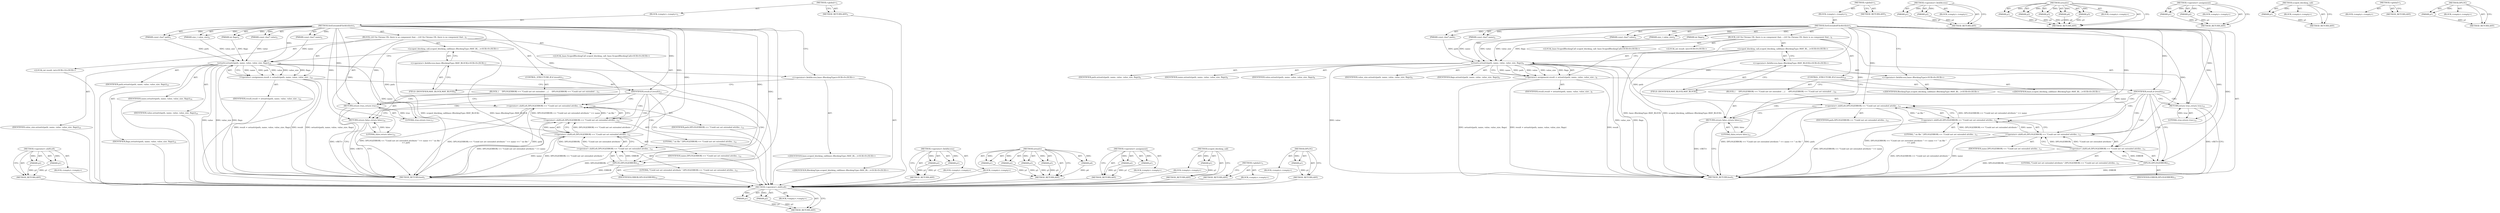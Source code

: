 digraph "DPLOG" {
vulnerable_101 [label=<(METHOD,&lt;operator&gt;.shiftLeft)>];
vulnerable_102 [label=<(PARAM,p1)>];
vulnerable_103 [label=<(PARAM,p2)>];
vulnerable_104 [label=<(BLOCK,&lt;empty&gt;,&lt;empty&gt;)>];
vulnerable_105 [label=<(METHOD_RETURN,ANY)>];
vulnerable_6 [label=<(METHOD,&lt;global&gt;)<SUB>1</SUB>>];
vulnerable_7 [label=<(BLOCK,&lt;empty&gt;,&lt;empty&gt;)<SUB>1</SUB>>];
vulnerable_8 [label=<(METHOD,SetExtendedFileAttribute)<SUB>1</SUB>>];
vulnerable_9 [label=<(PARAM,const char* path)<SUB>1</SUB>>];
vulnerable_10 [label=<(PARAM,const char* name)<SUB>2</SUB>>];
vulnerable_11 [label=<(PARAM,const char* value)<SUB>3</SUB>>];
vulnerable_12 [label=<(PARAM,size_t value_size)<SUB>4</SUB>>];
vulnerable_13 [label=<(PARAM,int flags)<SUB>5</SUB>>];
vulnerable_14 [label=<(BLOCK,{
//// On Chrome OS, there is no component that...,{
//// On Chrome OS, there is no component that...)<SUB>5</SUB>>];
vulnerable_15 [label="<(LOCAL,base.ScopedBlockingCall scoped_blocking_call: base.ScopedBlockingCall)<SUB>8</SUB>>"];
vulnerable_16 [label="<(scoped_blocking_call,scoped_blocking_call(base::BlockingType::MAY_BL...)<SUB>8</SUB>>"];
vulnerable_17 [label="<(&lt;operator&gt;.fieldAccess,base::BlockingType::MAY_BLOCK)<SUB>8</SUB>>"];
vulnerable_18 [label="<(&lt;operator&gt;.fieldAccess,base::BlockingType)<SUB>8</SUB>>"];
vulnerable_19 [label="<(IDENTIFIER,base,scoped_blocking_call(base::BlockingType::MAY_BL...)<SUB>8</SUB>>"];
vulnerable_20 [label="<(IDENTIFIER,BlockingType,scoped_blocking_call(base::BlockingType::MAY_BL...)<SUB>8</SUB>>"];
vulnerable_21 [label=<(FIELD_IDENTIFIER,MAY_BLOCK,MAY_BLOCK)<SUB>8</SUB>>];
vulnerable_22 [label="<(LOCAL,int result: int)<SUB>9</SUB>>"];
vulnerable_23 [label=<(&lt;operator&gt;.assignment,result = setxattr(path, name, value, value_size...)<SUB>9</SUB>>];
vulnerable_24 [label=<(IDENTIFIER,result,result = setxattr(path, name, value, value_size...)<SUB>9</SUB>>];
vulnerable_25 [label=<(setxattr,setxattr(path, name, value, value_size, flags))<SUB>9</SUB>>];
vulnerable_26 [label=<(IDENTIFIER,path,setxattr(path, name, value, value_size, flags))<SUB>9</SUB>>];
vulnerable_27 [label=<(IDENTIFIER,name,setxattr(path, name, value, value_size, flags))<SUB>9</SUB>>];
vulnerable_28 [label=<(IDENTIFIER,value,setxattr(path, name, value, value_size, flags))<SUB>9</SUB>>];
vulnerable_29 [label=<(IDENTIFIER,value_size,setxattr(path, name, value, value_size, flags))<SUB>9</SUB>>];
vulnerable_30 [label=<(IDENTIFIER,flags,setxattr(path, name, value, value_size, flags))<SUB>9</SUB>>];
vulnerable_31 [label=<(CONTROL_STRUCTURE,IF,if (result))<SUB>10</SUB>>];
vulnerable_32 [label=<(IDENTIFIER,result,if (result))<SUB>10</SUB>>];
vulnerable_33 [label=<(BLOCK,{
     DPLOG(ERROR) &lt;&lt; &quot;Could not set extended ...,{
     DPLOG(ERROR) &lt;&lt; &quot;Could not set extended ...)<SUB>10</SUB>>];
vulnerable_34 [label=<(&lt;operator&gt;.shiftLeft,DPLOG(ERROR) &lt;&lt; &quot;Could not set extended attribu...)<SUB>11</SUB>>];
vulnerable_35 [label=<(&lt;operator&gt;.shiftLeft,DPLOG(ERROR) &lt;&lt; &quot;Could not set extended attribu...)<SUB>11</SUB>>];
vulnerable_36 [label=<(&lt;operator&gt;.shiftLeft,DPLOG(ERROR) &lt;&lt; &quot;Could not set extended attribu...)<SUB>11</SUB>>];
vulnerable_37 [label=<(&lt;operator&gt;.shiftLeft,DPLOG(ERROR) &lt;&lt; &quot;Could not set extended attribu...)<SUB>11</SUB>>];
vulnerable_38 [label=<(DPLOG,DPLOG(ERROR))<SUB>11</SUB>>];
vulnerable_39 [label=<(IDENTIFIER,ERROR,DPLOG(ERROR))<SUB>11</SUB>>];
vulnerable_40 [label=<(LITERAL,&quot;Could not set extended attribute &quot;,DPLOG(ERROR) &lt;&lt; &quot;Could not set extended attribu...)<SUB>11</SUB>>];
vulnerable_41 [label=<(IDENTIFIER,name,DPLOG(ERROR) &lt;&lt; &quot;Could not set extended attribu...)<SUB>11</SUB>>];
vulnerable_42 [label=<(LITERAL,&quot; on file &quot;,DPLOG(ERROR) &lt;&lt; &quot;Could not set extended attribu...)<SUB>11</SUB>>];
vulnerable_43 [label=<(IDENTIFIER,path,DPLOG(ERROR) &lt;&lt; &quot;Could not set extended attribu...)<SUB>12</SUB>>];
vulnerable_44 [label=<(RETURN,return false;,return false;)<SUB>13</SUB>>];
vulnerable_45 [label=<(LITERAL,false,return false;)<SUB>13</SUB>>];
vulnerable_46 [label=<(RETURN,return true;,return true;)<SUB>15</SUB>>];
vulnerable_47 [label=<(LITERAL,true,return true;)<SUB>15</SUB>>];
vulnerable_48 [label=<(METHOD_RETURN,bool)<SUB>1</SUB>>];
vulnerable_50 [label=<(METHOD_RETURN,ANY)<SUB>1</SUB>>];
vulnerable_83 [label=<(METHOD,&lt;operator&gt;.fieldAccess)>];
vulnerable_84 [label=<(PARAM,p1)>];
vulnerable_85 [label=<(PARAM,p2)>];
vulnerable_86 [label=<(BLOCK,&lt;empty&gt;,&lt;empty&gt;)>];
vulnerable_87 [label=<(METHOD_RETURN,ANY)>];
vulnerable_93 [label=<(METHOD,setxattr)>];
vulnerable_94 [label=<(PARAM,p1)>];
vulnerable_95 [label=<(PARAM,p2)>];
vulnerable_96 [label=<(PARAM,p3)>];
vulnerable_97 [label=<(PARAM,p4)>];
vulnerable_98 [label=<(PARAM,p5)>];
vulnerable_99 [label=<(BLOCK,&lt;empty&gt;,&lt;empty&gt;)>];
vulnerable_100 [label=<(METHOD_RETURN,ANY)>];
vulnerable_88 [label=<(METHOD,&lt;operator&gt;.assignment)>];
vulnerable_89 [label=<(PARAM,p1)>];
vulnerable_90 [label=<(PARAM,p2)>];
vulnerable_91 [label=<(BLOCK,&lt;empty&gt;,&lt;empty&gt;)>];
vulnerable_92 [label=<(METHOD_RETURN,ANY)>];
vulnerable_79 [label=<(METHOD,scoped_blocking_call)>];
vulnerable_80 [label=<(PARAM,p1)>];
vulnerable_81 [label=<(BLOCK,&lt;empty&gt;,&lt;empty&gt;)>];
vulnerable_82 [label=<(METHOD_RETURN,ANY)>];
vulnerable_73 [label=<(METHOD,&lt;global&gt;)<SUB>1</SUB>>];
vulnerable_74 [label=<(BLOCK,&lt;empty&gt;,&lt;empty&gt;)>];
vulnerable_75 [label=<(METHOD_RETURN,ANY)>];
vulnerable_106 [label=<(METHOD,DPLOG)>];
vulnerable_107 [label=<(PARAM,p1)>];
vulnerable_108 [label=<(BLOCK,&lt;empty&gt;,&lt;empty&gt;)>];
vulnerable_109 [label=<(METHOD_RETURN,ANY)>];
fixed_101 [label=<(METHOD,&lt;operator&gt;.shiftLeft)>];
fixed_102 [label=<(PARAM,p1)>];
fixed_103 [label=<(PARAM,p2)>];
fixed_104 [label=<(BLOCK,&lt;empty&gt;,&lt;empty&gt;)>];
fixed_105 [label=<(METHOD_RETURN,ANY)>];
fixed_6 [label=<(METHOD,&lt;global&gt;)<SUB>1</SUB>>];
fixed_7 [label=<(BLOCK,&lt;empty&gt;,&lt;empty&gt;)<SUB>1</SUB>>];
fixed_8 [label=<(METHOD,SetExtendedFileAttribute)<SUB>1</SUB>>];
fixed_9 [label=<(PARAM,const char* path)<SUB>1</SUB>>];
fixed_10 [label=<(PARAM,const char* name)<SUB>2</SUB>>];
fixed_11 [label=<(PARAM,const char* value)<SUB>3</SUB>>];
fixed_12 [label=<(PARAM,size_t value_size)<SUB>4</SUB>>];
fixed_13 [label=<(PARAM,int flags)<SUB>5</SUB>>];
fixed_14 [label=<(BLOCK,{
//// On Chrome OS, there is no component that...,{
//// On Chrome OS, there is no component that...)<SUB>5</SUB>>];
fixed_15 [label="<(LOCAL,base.ScopedBlockingCall scoped_blocking_call: base.ScopedBlockingCall)<SUB>9</SUB>>"];
fixed_16 [label="<(scoped_blocking_call,scoped_blocking_call(base::BlockingType::MAY_BL...)<SUB>9</SUB>>"];
fixed_17 [label="<(&lt;operator&gt;.fieldAccess,base::BlockingType::MAY_BLOCK)<SUB>9</SUB>>"];
fixed_18 [label="<(&lt;operator&gt;.fieldAccess,base::BlockingType)<SUB>9</SUB>>"];
fixed_19 [label="<(IDENTIFIER,base,scoped_blocking_call(base::BlockingType::MAY_BL...)<SUB>9</SUB>>"];
fixed_20 [label="<(IDENTIFIER,BlockingType,scoped_blocking_call(base::BlockingType::MAY_BL...)<SUB>9</SUB>>"];
fixed_21 [label=<(FIELD_IDENTIFIER,MAY_BLOCK,MAY_BLOCK)<SUB>9</SUB>>];
fixed_22 [label="<(LOCAL,int result: int)<SUB>10</SUB>>"];
fixed_23 [label=<(&lt;operator&gt;.assignment,result = setxattr(path, name, value, value_size...)<SUB>10</SUB>>];
fixed_24 [label=<(IDENTIFIER,result,result = setxattr(path, name, value, value_size...)<SUB>10</SUB>>];
fixed_25 [label=<(setxattr,setxattr(path, name, value, value_size, flags))<SUB>10</SUB>>];
fixed_26 [label=<(IDENTIFIER,path,setxattr(path, name, value, value_size, flags))<SUB>10</SUB>>];
fixed_27 [label=<(IDENTIFIER,name,setxattr(path, name, value, value_size, flags))<SUB>10</SUB>>];
fixed_28 [label=<(IDENTIFIER,value,setxattr(path, name, value, value_size, flags))<SUB>10</SUB>>];
fixed_29 [label=<(IDENTIFIER,value_size,setxattr(path, name, value, value_size, flags))<SUB>10</SUB>>];
fixed_30 [label=<(IDENTIFIER,flags,setxattr(path, name, value, value_size, flags))<SUB>10</SUB>>];
fixed_31 [label=<(CONTROL_STRUCTURE,IF,if (result))<SUB>11</SUB>>];
fixed_32 [label=<(IDENTIFIER,result,if (result))<SUB>11</SUB>>];
fixed_33 [label=<(BLOCK,{
     DPLOG(ERROR) &lt;&lt; &quot;Could not set extended ...,{
     DPLOG(ERROR) &lt;&lt; &quot;Could not set extended ...)<SUB>11</SUB>>];
fixed_34 [label=<(&lt;operator&gt;.shiftLeft,DPLOG(ERROR) &lt;&lt; &quot;Could not set extended attribu...)<SUB>12</SUB>>];
fixed_35 [label=<(&lt;operator&gt;.shiftLeft,DPLOG(ERROR) &lt;&lt; &quot;Could not set extended attribu...)<SUB>12</SUB>>];
fixed_36 [label=<(&lt;operator&gt;.shiftLeft,DPLOG(ERROR) &lt;&lt; &quot;Could not set extended attribu...)<SUB>12</SUB>>];
fixed_37 [label=<(&lt;operator&gt;.shiftLeft,DPLOG(ERROR) &lt;&lt; &quot;Could not set extended attribu...)<SUB>12</SUB>>];
fixed_38 [label=<(DPLOG,DPLOG(ERROR))<SUB>12</SUB>>];
fixed_39 [label=<(IDENTIFIER,ERROR,DPLOG(ERROR))<SUB>12</SUB>>];
fixed_40 [label=<(LITERAL,&quot;Could not set extended attribute &quot;,DPLOG(ERROR) &lt;&lt; &quot;Could not set extended attribu...)<SUB>12</SUB>>];
fixed_41 [label=<(IDENTIFIER,name,DPLOG(ERROR) &lt;&lt; &quot;Could not set extended attribu...)<SUB>12</SUB>>];
fixed_42 [label=<(LITERAL,&quot; on file &quot;,DPLOG(ERROR) &lt;&lt; &quot;Could not set extended attribu...)<SUB>12</SUB>>];
fixed_43 [label=<(IDENTIFIER,path,DPLOG(ERROR) &lt;&lt; &quot;Could not set extended attribu...)<SUB>13</SUB>>];
fixed_44 [label=<(RETURN,return false;,return false;)<SUB>14</SUB>>];
fixed_45 [label=<(LITERAL,false,return false;)<SUB>14</SUB>>];
fixed_46 [label=<(RETURN,return true;,return true;)<SUB>17</SUB>>];
fixed_47 [label=<(LITERAL,true,return true;)<SUB>17</SUB>>];
fixed_48 [label=<(METHOD_RETURN,bool)<SUB>1</SUB>>];
fixed_50 [label=<(METHOD_RETURN,ANY)<SUB>1</SUB>>];
fixed_83 [label=<(METHOD,&lt;operator&gt;.fieldAccess)>];
fixed_84 [label=<(PARAM,p1)>];
fixed_85 [label=<(PARAM,p2)>];
fixed_86 [label=<(BLOCK,&lt;empty&gt;,&lt;empty&gt;)>];
fixed_87 [label=<(METHOD_RETURN,ANY)>];
fixed_93 [label=<(METHOD,setxattr)>];
fixed_94 [label=<(PARAM,p1)>];
fixed_95 [label=<(PARAM,p2)>];
fixed_96 [label=<(PARAM,p3)>];
fixed_97 [label=<(PARAM,p4)>];
fixed_98 [label=<(PARAM,p5)>];
fixed_99 [label=<(BLOCK,&lt;empty&gt;,&lt;empty&gt;)>];
fixed_100 [label=<(METHOD_RETURN,ANY)>];
fixed_88 [label=<(METHOD,&lt;operator&gt;.assignment)>];
fixed_89 [label=<(PARAM,p1)>];
fixed_90 [label=<(PARAM,p2)>];
fixed_91 [label=<(BLOCK,&lt;empty&gt;,&lt;empty&gt;)>];
fixed_92 [label=<(METHOD_RETURN,ANY)>];
fixed_79 [label=<(METHOD,scoped_blocking_call)>];
fixed_80 [label=<(PARAM,p1)>];
fixed_81 [label=<(BLOCK,&lt;empty&gt;,&lt;empty&gt;)>];
fixed_82 [label=<(METHOD_RETURN,ANY)>];
fixed_73 [label=<(METHOD,&lt;global&gt;)<SUB>1</SUB>>];
fixed_74 [label=<(BLOCK,&lt;empty&gt;,&lt;empty&gt;)>];
fixed_75 [label=<(METHOD_RETURN,ANY)>];
fixed_106 [label=<(METHOD,DPLOG)>];
fixed_107 [label=<(PARAM,p1)>];
fixed_108 [label=<(BLOCK,&lt;empty&gt;,&lt;empty&gt;)>];
fixed_109 [label=<(METHOD_RETURN,ANY)>];
vulnerable_101 -> vulnerable_102  [key=0, label="AST: "];
vulnerable_101 -> vulnerable_102  [key=1, label="DDG: "];
vulnerable_101 -> vulnerable_104  [key=0, label="AST: "];
vulnerable_101 -> vulnerable_103  [key=0, label="AST: "];
vulnerable_101 -> vulnerable_103  [key=1, label="DDG: "];
vulnerable_101 -> vulnerable_105  [key=0, label="AST: "];
vulnerable_101 -> vulnerable_105  [key=1, label="CFG: "];
vulnerable_102 -> vulnerable_105  [key=0, label="DDG: p1"];
vulnerable_103 -> vulnerable_105  [key=0, label="DDG: p2"];
vulnerable_6 -> vulnerable_7  [key=0, label="AST: "];
vulnerable_6 -> vulnerable_50  [key=0, label="AST: "];
vulnerable_6 -> vulnerable_50  [key=1, label="CFG: "];
vulnerable_7 -> vulnerable_8  [key=0, label="AST: "];
vulnerable_8 -> vulnerable_9  [key=0, label="AST: "];
vulnerable_8 -> vulnerable_9  [key=1, label="DDG: "];
vulnerable_8 -> vulnerable_10  [key=0, label="AST: "];
vulnerable_8 -> vulnerable_10  [key=1, label="DDG: "];
vulnerable_8 -> vulnerable_11  [key=0, label="AST: "];
vulnerable_8 -> vulnerable_11  [key=1, label="DDG: "];
vulnerable_8 -> vulnerable_12  [key=0, label="AST: "];
vulnerable_8 -> vulnerable_12  [key=1, label="DDG: "];
vulnerable_8 -> vulnerable_13  [key=0, label="AST: "];
vulnerable_8 -> vulnerable_13  [key=1, label="DDG: "];
vulnerable_8 -> vulnerable_14  [key=0, label="AST: "];
vulnerable_8 -> vulnerable_48  [key=0, label="AST: "];
vulnerable_8 -> vulnerable_18  [key=0, label="CFG: "];
vulnerable_8 -> vulnerable_46  [key=0, label="DDG: "];
vulnerable_8 -> vulnerable_32  [key=0, label="DDG: "];
vulnerable_8 -> vulnerable_47  [key=0, label="DDG: "];
vulnerable_8 -> vulnerable_25  [key=0, label="DDG: "];
vulnerable_8 -> vulnerable_44  [key=0, label="DDG: "];
vulnerable_8 -> vulnerable_34  [key=0, label="DDG: "];
vulnerable_8 -> vulnerable_45  [key=0, label="DDG: "];
vulnerable_8 -> vulnerable_35  [key=0, label="DDG: "];
vulnerable_8 -> vulnerable_36  [key=0, label="DDG: "];
vulnerable_8 -> vulnerable_37  [key=0, label="DDG: "];
vulnerable_8 -> vulnerable_38  [key=0, label="DDG: "];
vulnerable_9 -> vulnerable_25  [key=0, label="DDG: path"];
vulnerable_10 -> vulnerable_25  [key=0, label="DDG: name"];
vulnerable_11 -> vulnerable_25  [key=0, label="DDG: value"];
vulnerable_12 -> vulnerable_25  [key=0, label="DDG: value_size"];
vulnerable_13 -> vulnerable_25  [key=0, label="DDG: flags"];
vulnerable_14 -> vulnerable_15  [key=0, label="AST: "];
vulnerable_14 -> vulnerable_16  [key=0, label="AST: "];
vulnerable_14 -> vulnerable_22  [key=0, label="AST: "];
vulnerable_14 -> vulnerable_23  [key=0, label="AST: "];
vulnerable_14 -> vulnerable_31  [key=0, label="AST: "];
vulnerable_14 -> vulnerable_46  [key=0, label="AST: "];
vulnerable_16 -> vulnerable_17  [key=0, label="AST: "];
vulnerable_16 -> vulnerable_25  [key=0, label="CFG: "];
vulnerable_16 -> vulnerable_48  [key=0, label="DDG: base::BlockingType::MAY_BLOCK"];
vulnerable_16 -> vulnerable_48  [key=1, label="DDG: scoped_blocking_call(base::BlockingType::MAY_BLOCK)"];
vulnerable_17 -> vulnerable_18  [key=0, label="AST: "];
vulnerable_17 -> vulnerable_21  [key=0, label="AST: "];
vulnerable_17 -> vulnerable_16  [key=0, label="CFG: "];
vulnerable_18 -> vulnerable_19  [key=0, label="AST: "];
vulnerable_18 -> vulnerable_20  [key=0, label="AST: "];
vulnerable_18 -> vulnerable_21  [key=0, label="CFG: "];
vulnerable_21 -> vulnerable_17  [key=0, label="CFG: "];
vulnerable_23 -> vulnerable_24  [key=0, label="AST: "];
vulnerable_23 -> vulnerable_25  [key=0, label="AST: "];
vulnerable_23 -> vulnerable_32  [key=0, label="CFG: "];
vulnerable_23 -> vulnerable_48  [key=0, label="DDG: result"];
vulnerable_23 -> vulnerable_48  [key=1, label="DDG: setxattr(path, name, value, value_size, flags)"];
vulnerable_23 -> vulnerable_48  [key=2, label="DDG: result = setxattr(path, name, value, value_size, flags)"];
vulnerable_25 -> vulnerable_26  [key=0, label="AST: "];
vulnerable_25 -> vulnerable_27  [key=0, label="AST: "];
vulnerable_25 -> vulnerable_28  [key=0, label="AST: "];
vulnerable_25 -> vulnerable_29  [key=0, label="AST: "];
vulnerable_25 -> vulnerable_30  [key=0, label="AST: "];
vulnerable_25 -> vulnerable_23  [key=0, label="CFG: "];
vulnerable_25 -> vulnerable_23  [key=1, label="DDG: name"];
vulnerable_25 -> vulnerable_23  [key=2, label="DDG: path"];
vulnerable_25 -> vulnerable_23  [key=3, label="DDG: value"];
vulnerable_25 -> vulnerable_23  [key=4, label="DDG: value_size"];
vulnerable_25 -> vulnerable_23  [key=5, label="DDG: flags"];
vulnerable_25 -> vulnerable_48  [key=0, label="DDG: value"];
vulnerable_25 -> vulnerable_48  [key=1, label="DDG: value_size"];
vulnerable_25 -> vulnerable_48  [key=2, label="DDG: flags"];
vulnerable_25 -> vulnerable_34  [key=0, label="DDG: path"];
vulnerable_25 -> vulnerable_36  [key=0, label="DDG: name"];
vulnerable_31 -> vulnerable_32  [key=0, label="AST: "];
vulnerable_31 -> vulnerable_33  [key=0, label="AST: "];
vulnerable_32 -> vulnerable_38  [key=0, label="CFG: "];
vulnerable_32 -> vulnerable_38  [key=1, label="CDG: "];
vulnerable_32 -> vulnerable_46  [key=0, label="CFG: "];
vulnerable_32 -> vulnerable_46  [key=1, label="CDG: "];
vulnerable_32 -> vulnerable_34  [key=0, label="CDG: "];
vulnerable_32 -> vulnerable_36  [key=0, label="CDG: "];
vulnerable_32 -> vulnerable_44  [key=0, label="CDG: "];
vulnerable_32 -> vulnerable_35  [key=0, label="CDG: "];
vulnerable_32 -> vulnerable_37  [key=0, label="CDG: "];
vulnerable_33 -> vulnerable_34  [key=0, label="AST: "];
vulnerable_33 -> vulnerable_44  [key=0, label="AST: "];
vulnerable_34 -> vulnerable_35  [key=0, label="AST: "];
vulnerable_34 -> vulnerable_43  [key=0, label="AST: "];
vulnerable_34 -> vulnerable_44  [key=0, label="CFG: "];
vulnerable_34 -> vulnerable_48  [key=0, label="DDG: DPLOG(ERROR) &lt;&lt; &quot;Could not set extended attribute &quot; &lt;&lt; name &lt;&lt; &quot; on file &quot;"];
vulnerable_34 -> vulnerable_48  [key=1, label="DDG: path"];
vulnerable_34 -> vulnerable_48  [key=2, label="DDG: DPLOG(ERROR) &lt;&lt; &quot;Could not set extended attribute &quot; &lt;&lt; name &lt;&lt; &quot; on file &quot;
                  &lt;&lt; path"];
vulnerable_35 -> vulnerable_36  [key=0, label="AST: "];
vulnerable_35 -> vulnerable_42  [key=0, label="AST: "];
vulnerable_35 -> vulnerable_34  [key=0, label="CFG: "];
vulnerable_35 -> vulnerable_34  [key=1, label="DDG: DPLOG(ERROR) &lt;&lt; &quot;Could not set extended attribute &quot; &lt;&lt; name"];
vulnerable_35 -> vulnerable_34  [key=2, label="DDG: &quot; on file &quot;"];
vulnerable_35 -> vulnerable_48  [key=0, label="DDG: DPLOG(ERROR) &lt;&lt; &quot;Could not set extended attribute &quot; &lt;&lt; name"];
vulnerable_36 -> vulnerable_37  [key=0, label="AST: "];
vulnerable_36 -> vulnerable_41  [key=0, label="AST: "];
vulnerable_36 -> vulnerable_35  [key=0, label="CFG: "];
vulnerable_36 -> vulnerable_35  [key=1, label="DDG: DPLOG(ERROR) &lt;&lt; &quot;Could not set extended attribute &quot;"];
vulnerable_36 -> vulnerable_35  [key=2, label="DDG: name"];
vulnerable_36 -> vulnerable_48  [key=0, label="DDG: DPLOG(ERROR) &lt;&lt; &quot;Could not set extended attribute &quot;"];
vulnerable_36 -> vulnerable_48  [key=1, label="DDG: name"];
vulnerable_37 -> vulnerable_38  [key=0, label="AST: "];
vulnerable_37 -> vulnerable_40  [key=0, label="AST: "];
vulnerable_37 -> vulnerable_36  [key=0, label="CFG: "];
vulnerable_37 -> vulnerable_36  [key=1, label="DDG: DPLOG(ERROR)"];
vulnerable_37 -> vulnerable_36  [key=2, label="DDG: &quot;Could not set extended attribute &quot;"];
vulnerable_37 -> vulnerable_48  [key=0, label="DDG: DPLOG(ERROR)"];
vulnerable_38 -> vulnerable_39  [key=0, label="AST: "];
vulnerable_38 -> vulnerable_37  [key=0, label="CFG: "];
vulnerable_38 -> vulnerable_37  [key=1, label="DDG: ERROR"];
vulnerable_38 -> vulnerable_48  [key=0, label="DDG: ERROR"];
vulnerable_44 -> vulnerable_45  [key=0, label="AST: "];
vulnerable_44 -> vulnerable_48  [key=0, label="CFG: "];
vulnerable_44 -> vulnerable_48  [key=1, label="DDG: &lt;RET&gt;"];
vulnerable_45 -> vulnerable_44  [key=0, label="DDG: false"];
vulnerable_46 -> vulnerable_47  [key=0, label="AST: "];
vulnerable_46 -> vulnerable_48  [key=0, label="CFG: "];
vulnerable_46 -> vulnerable_48  [key=1, label="DDG: &lt;RET&gt;"];
vulnerable_47 -> vulnerable_46  [key=0, label="DDG: true"];
vulnerable_83 -> vulnerable_84  [key=0, label="AST: "];
vulnerable_83 -> vulnerable_84  [key=1, label="DDG: "];
vulnerable_83 -> vulnerable_86  [key=0, label="AST: "];
vulnerable_83 -> vulnerable_85  [key=0, label="AST: "];
vulnerable_83 -> vulnerable_85  [key=1, label="DDG: "];
vulnerable_83 -> vulnerable_87  [key=0, label="AST: "];
vulnerable_83 -> vulnerable_87  [key=1, label="CFG: "];
vulnerable_84 -> vulnerable_87  [key=0, label="DDG: p1"];
vulnerable_85 -> vulnerable_87  [key=0, label="DDG: p2"];
vulnerable_93 -> vulnerable_94  [key=0, label="AST: "];
vulnerable_93 -> vulnerable_94  [key=1, label="DDG: "];
vulnerable_93 -> vulnerable_99  [key=0, label="AST: "];
vulnerable_93 -> vulnerable_95  [key=0, label="AST: "];
vulnerable_93 -> vulnerable_95  [key=1, label="DDG: "];
vulnerable_93 -> vulnerable_100  [key=0, label="AST: "];
vulnerable_93 -> vulnerable_100  [key=1, label="CFG: "];
vulnerable_93 -> vulnerable_96  [key=0, label="AST: "];
vulnerable_93 -> vulnerable_96  [key=1, label="DDG: "];
vulnerable_93 -> vulnerable_97  [key=0, label="AST: "];
vulnerable_93 -> vulnerable_97  [key=1, label="DDG: "];
vulnerable_93 -> vulnerable_98  [key=0, label="AST: "];
vulnerable_93 -> vulnerable_98  [key=1, label="DDG: "];
vulnerable_94 -> vulnerable_100  [key=0, label="DDG: p1"];
vulnerable_95 -> vulnerable_100  [key=0, label="DDG: p2"];
vulnerable_96 -> vulnerable_100  [key=0, label="DDG: p3"];
vulnerable_97 -> vulnerable_100  [key=0, label="DDG: p4"];
vulnerable_98 -> vulnerable_100  [key=0, label="DDG: p5"];
vulnerable_88 -> vulnerable_89  [key=0, label="AST: "];
vulnerable_88 -> vulnerable_89  [key=1, label="DDG: "];
vulnerable_88 -> vulnerable_91  [key=0, label="AST: "];
vulnerable_88 -> vulnerable_90  [key=0, label="AST: "];
vulnerable_88 -> vulnerable_90  [key=1, label="DDG: "];
vulnerable_88 -> vulnerable_92  [key=0, label="AST: "];
vulnerable_88 -> vulnerable_92  [key=1, label="CFG: "];
vulnerable_89 -> vulnerable_92  [key=0, label="DDG: p1"];
vulnerable_90 -> vulnerable_92  [key=0, label="DDG: p2"];
vulnerable_79 -> vulnerable_80  [key=0, label="AST: "];
vulnerable_79 -> vulnerable_80  [key=1, label="DDG: "];
vulnerable_79 -> vulnerable_81  [key=0, label="AST: "];
vulnerable_79 -> vulnerable_82  [key=0, label="AST: "];
vulnerable_79 -> vulnerable_82  [key=1, label="CFG: "];
vulnerable_80 -> vulnerable_82  [key=0, label="DDG: p1"];
vulnerable_73 -> vulnerable_74  [key=0, label="AST: "];
vulnerable_73 -> vulnerable_75  [key=0, label="AST: "];
vulnerable_73 -> vulnerable_75  [key=1, label="CFG: "];
vulnerable_106 -> vulnerable_107  [key=0, label="AST: "];
vulnerable_106 -> vulnerable_107  [key=1, label="DDG: "];
vulnerable_106 -> vulnerable_108  [key=0, label="AST: "];
vulnerable_106 -> vulnerable_109  [key=0, label="AST: "];
vulnerable_106 -> vulnerable_109  [key=1, label="CFG: "];
vulnerable_107 -> vulnerable_109  [key=0, label="DDG: p1"];
fixed_101 -> fixed_102  [key=0, label="AST: "];
fixed_101 -> fixed_102  [key=1, label="DDG: "];
fixed_101 -> fixed_104  [key=0, label="AST: "];
fixed_101 -> fixed_103  [key=0, label="AST: "];
fixed_101 -> fixed_103  [key=1, label="DDG: "];
fixed_101 -> fixed_105  [key=0, label="AST: "];
fixed_101 -> fixed_105  [key=1, label="CFG: "];
fixed_102 -> fixed_105  [key=0, label="DDG: p1"];
fixed_103 -> fixed_105  [key=0, label="DDG: p2"];
fixed_104 -> vulnerable_101  [key=0];
fixed_105 -> vulnerable_101  [key=0];
fixed_6 -> fixed_7  [key=0, label="AST: "];
fixed_6 -> fixed_50  [key=0, label="AST: "];
fixed_6 -> fixed_50  [key=1, label="CFG: "];
fixed_7 -> fixed_8  [key=0, label="AST: "];
fixed_8 -> fixed_9  [key=0, label="AST: "];
fixed_8 -> fixed_9  [key=1, label="DDG: "];
fixed_8 -> fixed_10  [key=0, label="AST: "];
fixed_8 -> fixed_10  [key=1, label="DDG: "];
fixed_8 -> fixed_11  [key=0, label="AST: "];
fixed_8 -> fixed_11  [key=1, label="DDG: "];
fixed_8 -> fixed_12  [key=0, label="AST: "];
fixed_8 -> fixed_12  [key=1, label="DDG: "];
fixed_8 -> fixed_13  [key=0, label="AST: "];
fixed_8 -> fixed_13  [key=1, label="DDG: "];
fixed_8 -> fixed_14  [key=0, label="AST: "];
fixed_8 -> fixed_48  [key=0, label="AST: "];
fixed_8 -> fixed_18  [key=0, label="CFG: "];
fixed_8 -> fixed_46  [key=0, label="DDG: "];
fixed_8 -> fixed_32  [key=0, label="DDG: "];
fixed_8 -> fixed_47  [key=0, label="DDG: "];
fixed_8 -> fixed_25  [key=0, label="DDG: "];
fixed_8 -> fixed_44  [key=0, label="DDG: "];
fixed_8 -> fixed_34  [key=0, label="DDG: "];
fixed_8 -> fixed_45  [key=0, label="DDG: "];
fixed_8 -> fixed_35  [key=0, label="DDG: "];
fixed_8 -> fixed_36  [key=0, label="DDG: "];
fixed_8 -> fixed_37  [key=0, label="DDG: "];
fixed_8 -> fixed_38  [key=0, label="DDG: "];
fixed_9 -> fixed_25  [key=0, label="DDG: path"];
fixed_10 -> fixed_25  [key=0, label="DDG: name"];
fixed_11 -> fixed_25  [key=0, label="DDG: value"];
fixed_12 -> fixed_25  [key=0, label="DDG: value_size"];
fixed_13 -> fixed_25  [key=0, label="DDG: flags"];
fixed_14 -> fixed_15  [key=0, label="AST: "];
fixed_14 -> fixed_16  [key=0, label="AST: "];
fixed_14 -> fixed_22  [key=0, label="AST: "];
fixed_14 -> fixed_23  [key=0, label="AST: "];
fixed_14 -> fixed_31  [key=0, label="AST: "];
fixed_14 -> fixed_46  [key=0, label="AST: "];
fixed_15 -> vulnerable_101  [key=0];
fixed_16 -> fixed_17  [key=0, label="AST: "];
fixed_16 -> fixed_25  [key=0, label="CFG: "];
fixed_16 -> fixed_48  [key=0, label="DDG: base::BlockingType::MAY_BLOCK"];
fixed_16 -> fixed_48  [key=1, label="DDG: scoped_blocking_call(base::BlockingType::MAY_BLOCK)"];
fixed_17 -> fixed_18  [key=0, label="AST: "];
fixed_17 -> fixed_21  [key=0, label="AST: "];
fixed_17 -> fixed_16  [key=0, label="CFG: "];
fixed_18 -> fixed_19  [key=0, label="AST: "];
fixed_18 -> fixed_20  [key=0, label="AST: "];
fixed_18 -> fixed_21  [key=0, label="CFG: "];
fixed_19 -> vulnerable_101  [key=0];
fixed_20 -> vulnerable_101  [key=0];
fixed_21 -> fixed_17  [key=0, label="CFG: "];
fixed_22 -> vulnerable_101  [key=0];
fixed_23 -> fixed_24  [key=0, label="AST: "];
fixed_23 -> fixed_25  [key=0, label="AST: "];
fixed_23 -> fixed_32  [key=0, label="CFG: "];
fixed_23 -> fixed_48  [key=0, label="DDG: result"];
fixed_23 -> fixed_48  [key=1, label="DDG: setxattr(path, name, value, value_size, flags)"];
fixed_23 -> fixed_48  [key=2, label="DDG: result = setxattr(path, name, value, value_size, flags)"];
fixed_24 -> vulnerable_101  [key=0];
fixed_25 -> fixed_26  [key=0, label="AST: "];
fixed_25 -> fixed_27  [key=0, label="AST: "];
fixed_25 -> fixed_28  [key=0, label="AST: "];
fixed_25 -> fixed_29  [key=0, label="AST: "];
fixed_25 -> fixed_30  [key=0, label="AST: "];
fixed_25 -> fixed_23  [key=0, label="CFG: "];
fixed_25 -> fixed_23  [key=1, label="DDG: name"];
fixed_25 -> fixed_23  [key=2, label="DDG: path"];
fixed_25 -> fixed_23  [key=3, label="DDG: value"];
fixed_25 -> fixed_23  [key=4, label="DDG: value_size"];
fixed_25 -> fixed_23  [key=5, label="DDG: flags"];
fixed_25 -> fixed_48  [key=0, label="DDG: value"];
fixed_25 -> fixed_48  [key=1, label="DDG: value_size"];
fixed_25 -> fixed_48  [key=2, label="DDG: flags"];
fixed_25 -> fixed_34  [key=0, label="DDG: path"];
fixed_25 -> fixed_36  [key=0, label="DDG: name"];
fixed_26 -> vulnerable_101  [key=0];
fixed_27 -> vulnerable_101  [key=0];
fixed_28 -> vulnerable_101  [key=0];
fixed_29 -> vulnerable_101  [key=0];
fixed_30 -> vulnerable_101  [key=0];
fixed_31 -> fixed_32  [key=0, label="AST: "];
fixed_31 -> fixed_33  [key=0, label="AST: "];
fixed_32 -> fixed_38  [key=0, label="CFG: "];
fixed_32 -> fixed_38  [key=1, label="CDG: "];
fixed_32 -> fixed_46  [key=0, label="CFG: "];
fixed_32 -> fixed_46  [key=1, label="CDG: "];
fixed_32 -> fixed_34  [key=0, label="CDG: "];
fixed_32 -> fixed_36  [key=0, label="CDG: "];
fixed_32 -> fixed_44  [key=0, label="CDG: "];
fixed_32 -> fixed_35  [key=0, label="CDG: "];
fixed_32 -> fixed_37  [key=0, label="CDG: "];
fixed_33 -> fixed_34  [key=0, label="AST: "];
fixed_33 -> fixed_44  [key=0, label="AST: "];
fixed_34 -> fixed_35  [key=0, label="AST: "];
fixed_34 -> fixed_43  [key=0, label="AST: "];
fixed_34 -> fixed_44  [key=0, label="CFG: "];
fixed_34 -> fixed_48  [key=0, label="DDG: DPLOG(ERROR) &lt;&lt; &quot;Could not set extended attribute &quot; &lt;&lt; name &lt;&lt; &quot; on file &quot;"];
fixed_34 -> fixed_48  [key=1, label="DDG: path"];
fixed_34 -> fixed_48  [key=2, label="DDG: DPLOG(ERROR) &lt;&lt; &quot;Could not set extended attribute &quot; &lt;&lt; name &lt;&lt; &quot; on file &quot;
                  &lt;&lt; path"];
fixed_35 -> fixed_36  [key=0, label="AST: "];
fixed_35 -> fixed_42  [key=0, label="AST: "];
fixed_35 -> fixed_34  [key=0, label="CFG: "];
fixed_35 -> fixed_34  [key=1, label="DDG: DPLOG(ERROR) &lt;&lt; &quot;Could not set extended attribute &quot; &lt;&lt; name"];
fixed_35 -> fixed_34  [key=2, label="DDG: &quot; on file &quot;"];
fixed_35 -> fixed_48  [key=0, label="DDG: DPLOG(ERROR) &lt;&lt; &quot;Could not set extended attribute &quot; &lt;&lt; name"];
fixed_36 -> fixed_37  [key=0, label="AST: "];
fixed_36 -> fixed_41  [key=0, label="AST: "];
fixed_36 -> fixed_35  [key=0, label="CFG: "];
fixed_36 -> fixed_35  [key=1, label="DDG: DPLOG(ERROR) &lt;&lt; &quot;Could not set extended attribute &quot;"];
fixed_36 -> fixed_35  [key=2, label="DDG: name"];
fixed_36 -> fixed_48  [key=0, label="DDG: DPLOG(ERROR) &lt;&lt; &quot;Could not set extended attribute &quot;"];
fixed_36 -> fixed_48  [key=1, label="DDG: name"];
fixed_37 -> fixed_38  [key=0, label="AST: "];
fixed_37 -> fixed_40  [key=0, label="AST: "];
fixed_37 -> fixed_36  [key=0, label="CFG: "];
fixed_37 -> fixed_36  [key=1, label="DDG: DPLOG(ERROR)"];
fixed_37 -> fixed_36  [key=2, label="DDG: &quot;Could not set extended attribute &quot;"];
fixed_37 -> fixed_48  [key=0, label="DDG: DPLOG(ERROR)"];
fixed_38 -> fixed_39  [key=0, label="AST: "];
fixed_38 -> fixed_37  [key=0, label="CFG: "];
fixed_38 -> fixed_37  [key=1, label="DDG: ERROR"];
fixed_38 -> fixed_48  [key=0, label="DDG: ERROR"];
fixed_39 -> vulnerable_101  [key=0];
fixed_40 -> vulnerable_101  [key=0];
fixed_41 -> vulnerable_101  [key=0];
fixed_42 -> vulnerable_101  [key=0];
fixed_43 -> vulnerable_101  [key=0];
fixed_44 -> fixed_45  [key=0, label="AST: "];
fixed_44 -> fixed_48  [key=0, label="CFG: "];
fixed_44 -> fixed_48  [key=1, label="DDG: &lt;RET&gt;"];
fixed_45 -> fixed_44  [key=0, label="DDG: false"];
fixed_46 -> fixed_47  [key=0, label="AST: "];
fixed_46 -> fixed_48  [key=0, label="CFG: "];
fixed_46 -> fixed_48  [key=1, label="DDG: &lt;RET&gt;"];
fixed_47 -> fixed_46  [key=0, label="DDG: true"];
fixed_48 -> vulnerable_101  [key=0];
fixed_50 -> vulnerable_101  [key=0];
fixed_83 -> fixed_84  [key=0, label="AST: "];
fixed_83 -> fixed_84  [key=1, label="DDG: "];
fixed_83 -> fixed_86  [key=0, label="AST: "];
fixed_83 -> fixed_85  [key=0, label="AST: "];
fixed_83 -> fixed_85  [key=1, label="DDG: "];
fixed_83 -> fixed_87  [key=0, label="AST: "];
fixed_83 -> fixed_87  [key=1, label="CFG: "];
fixed_84 -> fixed_87  [key=0, label="DDG: p1"];
fixed_85 -> fixed_87  [key=0, label="DDG: p2"];
fixed_86 -> vulnerable_101  [key=0];
fixed_87 -> vulnerable_101  [key=0];
fixed_93 -> fixed_94  [key=0, label="AST: "];
fixed_93 -> fixed_94  [key=1, label="DDG: "];
fixed_93 -> fixed_99  [key=0, label="AST: "];
fixed_93 -> fixed_95  [key=0, label="AST: "];
fixed_93 -> fixed_95  [key=1, label="DDG: "];
fixed_93 -> fixed_100  [key=0, label="AST: "];
fixed_93 -> fixed_100  [key=1, label="CFG: "];
fixed_93 -> fixed_96  [key=0, label="AST: "];
fixed_93 -> fixed_96  [key=1, label="DDG: "];
fixed_93 -> fixed_97  [key=0, label="AST: "];
fixed_93 -> fixed_97  [key=1, label="DDG: "];
fixed_93 -> fixed_98  [key=0, label="AST: "];
fixed_93 -> fixed_98  [key=1, label="DDG: "];
fixed_94 -> fixed_100  [key=0, label="DDG: p1"];
fixed_95 -> fixed_100  [key=0, label="DDG: p2"];
fixed_96 -> fixed_100  [key=0, label="DDG: p3"];
fixed_97 -> fixed_100  [key=0, label="DDG: p4"];
fixed_98 -> fixed_100  [key=0, label="DDG: p5"];
fixed_99 -> vulnerable_101  [key=0];
fixed_100 -> vulnerable_101  [key=0];
fixed_88 -> fixed_89  [key=0, label="AST: "];
fixed_88 -> fixed_89  [key=1, label="DDG: "];
fixed_88 -> fixed_91  [key=0, label="AST: "];
fixed_88 -> fixed_90  [key=0, label="AST: "];
fixed_88 -> fixed_90  [key=1, label="DDG: "];
fixed_88 -> fixed_92  [key=0, label="AST: "];
fixed_88 -> fixed_92  [key=1, label="CFG: "];
fixed_89 -> fixed_92  [key=0, label="DDG: p1"];
fixed_90 -> fixed_92  [key=0, label="DDG: p2"];
fixed_91 -> vulnerable_101  [key=0];
fixed_92 -> vulnerable_101  [key=0];
fixed_79 -> fixed_80  [key=0, label="AST: "];
fixed_79 -> fixed_80  [key=1, label="DDG: "];
fixed_79 -> fixed_81  [key=0, label="AST: "];
fixed_79 -> fixed_82  [key=0, label="AST: "];
fixed_79 -> fixed_82  [key=1, label="CFG: "];
fixed_80 -> fixed_82  [key=0, label="DDG: p1"];
fixed_81 -> vulnerable_101  [key=0];
fixed_82 -> vulnerable_101  [key=0];
fixed_73 -> fixed_74  [key=0, label="AST: "];
fixed_73 -> fixed_75  [key=0, label="AST: "];
fixed_73 -> fixed_75  [key=1, label="CFG: "];
fixed_74 -> vulnerable_101  [key=0];
fixed_75 -> vulnerable_101  [key=0];
fixed_106 -> fixed_107  [key=0, label="AST: "];
fixed_106 -> fixed_107  [key=1, label="DDG: "];
fixed_106 -> fixed_108  [key=0, label="AST: "];
fixed_106 -> fixed_109  [key=0, label="AST: "];
fixed_106 -> fixed_109  [key=1, label="CFG: "];
fixed_107 -> fixed_109  [key=0, label="DDG: p1"];
fixed_108 -> vulnerable_101  [key=0];
fixed_109 -> vulnerable_101  [key=0];
}
